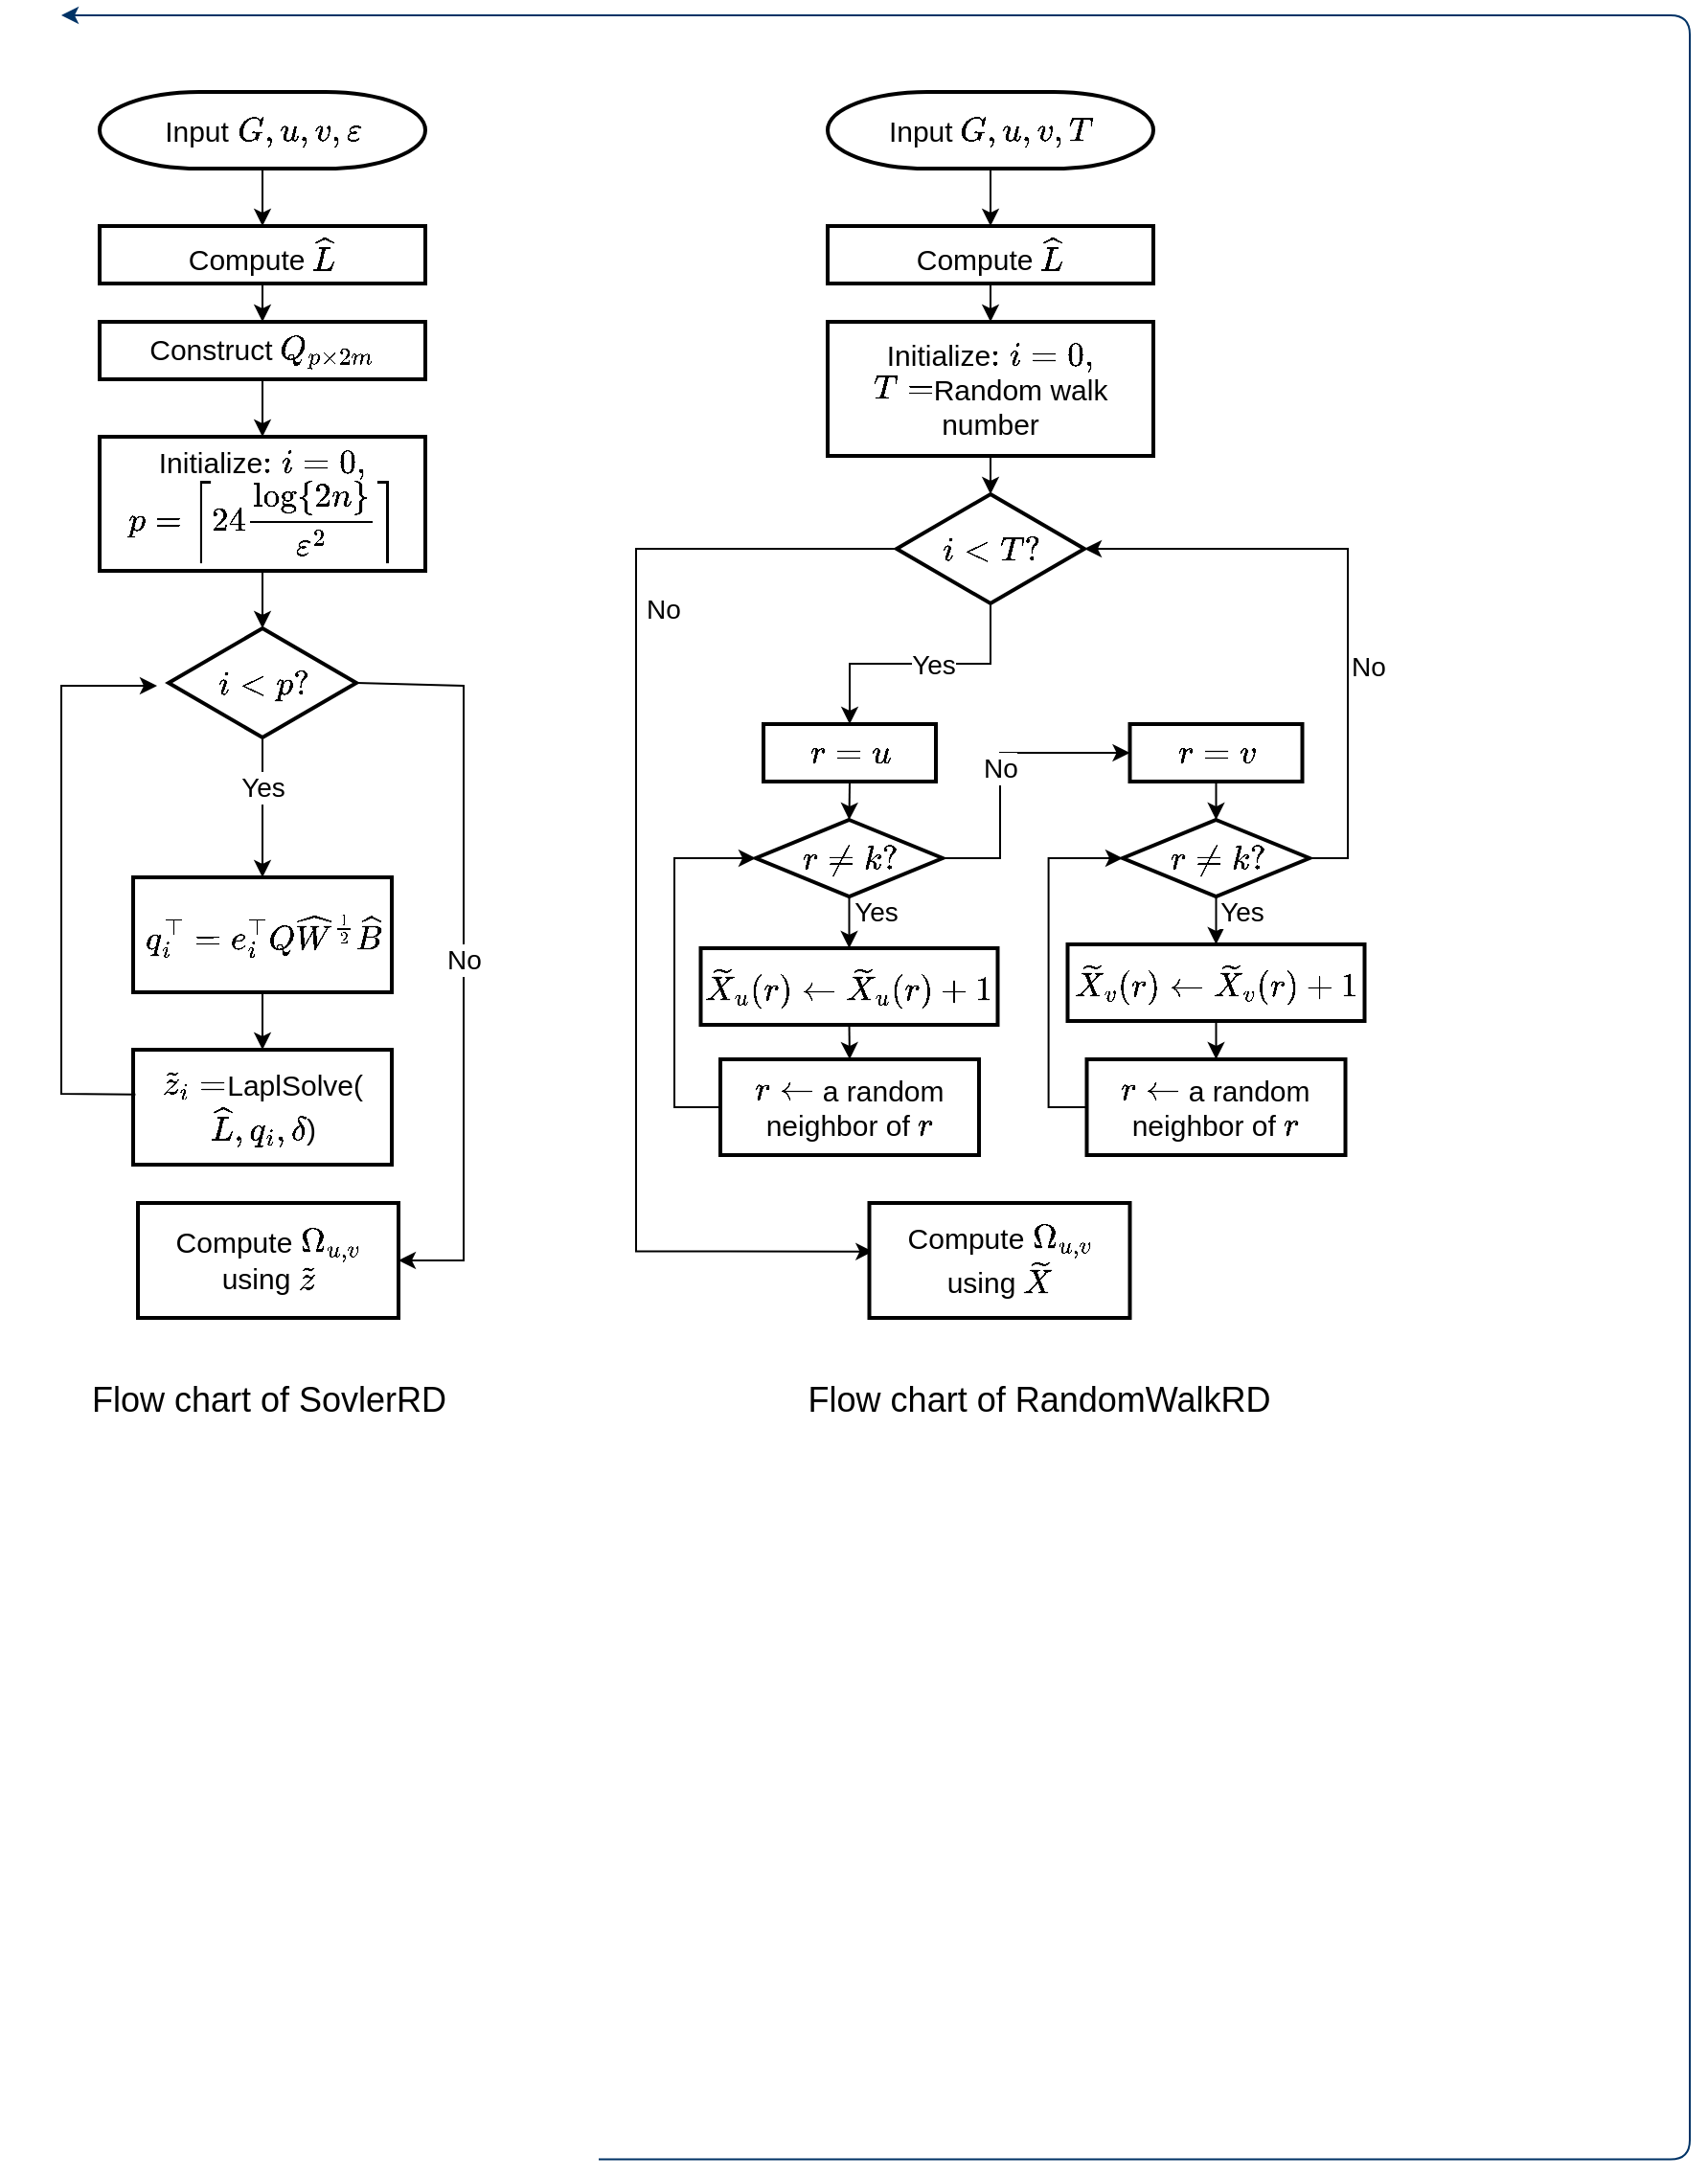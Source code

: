 <mxfile version="26.2.12">
  <diagram id="6a731a19-8d31-9384-78a2-239565b7b9f0" name="Page-1">
    <mxGraphModel dx="2876" dy="1591" grid="1" gridSize="10" guides="1" tooltips="1" connect="1" arrows="1" fold="1" page="1" pageScale="1" pageWidth="1169" pageHeight="827" background="none" math="1" shadow="0">
      <root>
        <mxCell id="0" />
        <mxCell id="1" parent="0" />
        <mxCell id="45" value="" style="edgeStyle=elbowEdgeStyle;elbow=horizontal;exitX=1;exitY=0.5;exitPerimeter=0;entryX=0.905;entryY=0.5;entryPerimeter=0;fontStyle=1;strokeColor=#003366;strokeWidth=1;html=1;" parent="1" target="34" edge="1">
          <mxGeometry width="100" height="100" as="geometry">
            <mxPoint x="380.5" y="1119.25" as="sourcePoint" />
            <mxPoint x="100" as="targetPoint" />
            <Array as="points">
              <mxPoint x="950" y="1320" />
            </Array>
          </mxGeometry>
        </mxCell>
        <mxCell id="6gbHNIe6kbGb1KUCdrM2-60" style="edgeStyle=orthogonalEdgeStyle;rounded=0;orthogonalLoop=1;jettySize=auto;html=1;exitX=0.5;exitY=1;exitDx=0;exitDy=0;exitPerimeter=0;entryX=0.5;entryY=0;entryDx=0;entryDy=0;" edge="1" parent="1" source="HDR-ENTHewPlgLy2R7sd-55" target="HDR-ENTHewPlgLy2R7sd-56">
          <mxGeometry relative="1" as="geometry" />
        </mxCell>
        <mxCell id="HDR-ENTHewPlgLy2R7sd-55" value="&lt;font style=&quot;font-size: 15px;&quot;&gt;Input `G,u,v,\epsilon`&lt;/font&gt;" style="shape=mxgraph.flowchart.terminator;strokeWidth=2;gradientColor=none;gradientDirection=north;fontStyle=0;html=1;" parent="1" vertex="1">
          <mxGeometry x="120" y="40" width="170" height="40" as="geometry" />
        </mxCell>
        <mxCell id="HDR-ENTHewPlgLy2R7sd-58" style="edgeStyle=orthogonalEdgeStyle;rounded=0;orthogonalLoop=1;jettySize=auto;html=1;exitX=0.5;exitY=1;exitDx=0;exitDy=0;entryX=0.5;entryY=0;entryDx=0;entryDy=0;" parent="1" source="HDR-ENTHewPlgLy2R7sd-56" target="HDR-ENTHewPlgLy2R7sd-57" edge="1">
          <mxGeometry relative="1" as="geometry" />
        </mxCell>
        <mxCell id="HDR-ENTHewPlgLy2R7sd-56" value="&lt;font style=&quot;font-size: 15px;&quot;&gt;Compute `\hat{L}`&lt;/font&gt;" style="rounded=0;whiteSpace=wrap;html=1;strokeWidth=2;" parent="1" vertex="1">
          <mxGeometry x="120" y="110" width="170" height="30" as="geometry" />
        </mxCell>
        <mxCell id="6gbHNIe6kbGb1KUCdrM2-79" value="" style="edgeStyle=orthogonalEdgeStyle;rounded=0;orthogonalLoop=1;jettySize=auto;html=1;endArrow=none;startFill=0;" edge="1" parent="1" source="HDR-ENTHewPlgLy2R7sd-57" target="HDR-ENTHewPlgLy2R7sd-56">
          <mxGeometry relative="1" as="geometry" />
        </mxCell>
        <mxCell id="HDR-ENTHewPlgLy2R7sd-57" value="&lt;font style=&quot;font-size: 15px;&quot;&gt;Construct `Q_{p \times 2m}`&lt;/font&gt;" style="rounded=0;whiteSpace=wrap;html=1;strokeWidth=2;" parent="1" vertex="1">
          <mxGeometry x="120" y="160" width="170" height="30" as="geometry" />
        </mxCell>
        <mxCell id="HDR-ENTHewPlgLy2R7sd-59" value="&lt;font style=&quot;font-size: 15px;&quot;&gt;`i&amp;lt;p?`&lt;/font&gt;" style="shape=mxgraph.flowchart.decision;strokeWidth=2;gradientColor=none;gradientDirection=north;fontStyle=0;html=1;" parent="1" vertex="1">
          <mxGeometry x="156" y="320" width="98" height="57" as="geometry" />
        </mxCell>
        <mxCell id="HDR-ENTHewPlgLy2R7sd-60" value="&lt;font style=&quot;font-size: 15px;&quot;&gt;`\tilde{z}_i=`LaplSolve(`\hat{L},q_i,\delta`)&lt;/font&gt;" style="rounded=0;whiteSpace=wrap;html=1;strokeWidth=2;" parent="1" vertex="1">
          <mxGeometry x="137.5" y="540" width="135" height="60" as="geometry" />
        </mxCell>
        <mxCell id="HDR-ENTHewPlgLy2R7sd-61" style="edgeStyle=orthogonalEdgeStyle;rounded=0;orthogonalLoop=1;jettySize=auto;html=1;exitX=0.5;exitY=1;exitDx=0;exitDy=0;exitPerimeter=0;entryX=0.5;entryY=0;entryDx=0;entryDy=0;" parent="1" source="HDR-ENTHewPlgLy2R7sd-59" target="6gbHNIe6kbGb1KUCdrM2-57" edge="1">
          <mxGeometry relative="1" as="geometry">
            <mxPoint x="205" y="450" as="targetPoint" />
          </mxGeometry>
        </mxCell>
        <mxCell id="HDR-ENTHewPlgLy2R7sd-62" value="&lt;font style=&quot;font-size: 14px;&quot;&gt;Yes&lt;/font&gt;" style="edgeLabel;html=1;align=center;verticalAlign=middle;resizable=0;points=[];" parent="HDR-ENTHewPlgLy2R7sd-61" vertex="1" connectable="0">
          <mxGeometry x="-0.292" relative="1" as="geometry">
            <mxPoint as="offset" />
          </mxGeometry>
        </mxCell>
        <mxCell id="HDR-ENTHewPlgLy2R7sd-63" value="" style="endArrow=classic;html=1;rounded=0;exitX=0.009;exitY=0.39;exitDx=0;exitDy=0;exitPerimeter=0;" parent="1" source="HDR-ENTHewPlgLy2R7sd-60" edge="1">
          <mxGeometry width="50" height="50" relative="1" as="geometry">
            <mxPoint x="90" y="420" as="sourcePoint" />
            <mxPoint x="150" y="350" as="targetPoint" />
            <Array as="points">
              <mxPoint x="100" y="563" />
              <mxPoint x="100" y="350" />
            </Array>
          </mxGeometry>
        </mxCell>
        <mxCell id="HDR-ENTHewPlgLy2R7sd-64" style="edgeStyle=orthogonalEdgeStyle;rounded=0;orthogonalLoop=1;jettySize=auto;html=1;exitX=0.5;exitY=1;exitDx=0;exitDy=0;entryX=0.5;entryY=0;entryDx=0;entryDy=0;" parent="1" source="HDR-ENTHewPlgLy2R7sd-57" target="6gbHNIe6kbGb1KUCdrM2-80" edge="1">
          <mxGeometry relative="1" as="geometry" />
        </mxCell>
        <mxCell id="HDR-ENTHewPlgLy2R7sd-65" value="" style="endArrow=classic;html=1;rounded=0;exitX=1;exitY=0.5;exitDx=0;exitDy=0;exitPerimeter=0;entryX=1;entryY=0.5;entryDx=0;entryDy=0;" parent="1" source="HDR-ENTHewPlgLy2R7sd-59" target="HDR-ENTHewPlgLy2R7sd-66" edge="1">
          <mxGeometry width="50" height="50" relative="1" as="geometry">
            <mxPoint x="340" y="330" as="sourcePoint" />
            <mxPoint x="210" y="520" as="targetPoint" />
            <Array as="points">
              <mxPoint x="310" y="350" />
              <mxPoint x="310" y="650" />
            </Array>
          </mxGeometry>
        </mxCell>
        <mxCell id="6gbHNIe6kbGb1KUCdrM2-56" value="&lt;font style=&quot;font-size: 14px;&quot;&gt;No&lt;/font&gt;" style="edgeLabel;html=1;align=center;verticalAlign=middle;resizable=0;points=[];" vertex="1" connectable="0" parent="HDR-ENTHewPlgLy2R7sd-65">
          <mxGeometry x="0.017" relative="1" as="geometry">
            <mxPoint as="offset" />
          </mxGeometry>
        </mxCell>
        <mxCell id="HDR-ENTHewPlgLy2R7sd-66" value="&lt;font style=&quot;font-size: 15px;&quot;&gt;Compute `\Omega_{u,v}`&lt;/font&gt;&lt;div&gt;&lt;font style=&quot;font-size: 15px;&quot;&gt;using `\tilde{z}`&lt;/font&gt;&lt;/div&gt;" style="rounded=0;whiteSpace=wrap;html=1;strokeWidth=2;" parent="1" vertex="1">
          <mxGeometry x="140" y="620" width="136" height="60" as="geometry" />
        </mxCell>
        <mxCell id="6gbHNIe6kbGb1KUCdrM2-58" style="edgeStyle=orthogonalEdgeStyle;rounded=0;orthogonalLoop=1;jettySize=auto;html=1;exitX=0.5;exitY=1;exitDx=0;exitDy=0;entryX=0.5;entryY=0;entryDx=0;entryDy=0;" edge="1" parent="1" source="6gbHNIe6kbGb1KUCdrM2-57" target="HDR-ENTHewPlgLy2R7sd-60">
          <mxGeometry relative="1" as="geometry" />
        </mxCell>
        <mxCell id="6gbHNIe6kbGb1KUCdrM2-57" value="&lt;span style=&quot;font-size: 15px;&quot;&gt;`q_i^\top=e_i^\topQ\hat{W}^{1/2}\hat{B}`&lt;/span&gt;" style="rounded=0;whiteSpace=wrap;html=1;strokeWidth=2;" vertex="1" parent="1">
          <mxGeometry x="137.5" y="450" width="135" height="60" as="geometry" />
        </mxCell>
        <mxCell id="6gbHNIe6kbGb1KUCdrM2-77" value="&lt;font style=&quot;font-size: 18px;&quot;&gt;Flow chart of SovlerRD&lt;/font&gt;" style="text;html=1;align=center;verticalAlign=middle;resizable=0;points=[];autosize=1;strokeColor=none;fillColor=none;" vertex="1" parent="1">
          <mxGeometry x="103" y="703" width="210" height="40" as="geometry" />
        </mxCell>
        <mxCell id="6gbHNIe6kbGb1KUCdrM2-78" value="&lt;font style=&quot;font-size: 18px;&quot;&gt;Flow chart of RandomWalkRD&lt;/font&gt;" style="text;html=1;align=center;verticalAlign=middle;resizable=0;points=[];autosize=1;strokeColor=none;fillColor=none;" vertex="1" parent="1">
          <mxGeometry x="480" y="703" width="260" height="40" as="geometry" />
        </mxCell>
        <mxCell id="6gbHNIe6kbGb1KUCdrM2-80" value="&lt;font style=&quot;font-size: 15px;&quot;&gt;Initialize`: i=0,`&lt;/font&gt;&lt;div&gt;&lt;font style=&quot;font-size: 15px;&quot;&gt;`p=\ceil {24\log {2n}/\epsilon^2} `&lt;/font&gt;&lt;/div&gt;" style="rounded=0;whiteSpace=wrap;html=1;strokeWidth=2;" vertex="1" parent="1">
          <mxGeometry x="120" y="220" width="170" height="70" as="geometry" />
        </mxCell>
        <mxCell id="6gbHNIe6kbGb1KUCdrM2-81" style="edgeStyle=orthogonalEdgeStyle;rounded=0;orthogonalLoop=1;jettySize=auto;html=1;exitX=0.5;exitY=1;exitDx=0;exitDy=0;entryX=0.5;entryY=0;entryDx=0;entryDy=0;entryPerimeter=0;" edge="1" parent="1" source="6gbHNIe6kbGb1KUCdrM2-80" target="HDR-ENTHewPlgLy2R7sd-59">
          <mxGeometry relative="1" as="geometry" />
        </mxCell>
        <mxCell id="6gbHNIe6kbGb1KUCdrM2-82" style="edgeStyle=orthogonalEdgeStyle;rounded=0;orthogonalLoop=1;jettySize=auto;html=1;exitX=0.5;exitY=1;exitDx=0;exitDy=0;exitPerimeter=0;entryX=0.5;entryY=0;entryDx=0;entryDy=0;" edge="1" parent="1" source="6gbHNIe6kbGb1KUCdrM2-122" target="6gbHNIe6kbGb1KUCdrM2-85">
          <mxGeometry relative="1" as="geometry">
            <mxPoint x="585" y="70" as="sourcePoint" />
          </mxGeometry>
        </mxCell>
        <mxCell id="6gbHNIe6kbGb1KUCdrM2-85" value="&lt;font style=&quot;font-size: 15px;&quot;&gt;Compute `\hat{L}`&lt;/font&gt;" style="rounded=0;whiteSpace=wrap;html=1;strokeWidth=2;" vertex="1" parent="1">
          <mxGeometry x="500" y="110" width="170" height="30" as="geometry" />
        </mxCell>
        <mxCell id="6gbHNIe6kbGb1KUCdrM2-118" style="edgeStyle=orthogonalEdgeStyle;rounded=0;orthogonalLoop=1;jettySize=auto;html=1;exitX=0;exitY=0.5;exitDx=0;exitDy=0;exitPerimeter=0;entryX=0.014;entryY=0.422;entryDx=0;entryDy=0;entryPerimeter=0;" edge="1" parent="1" source="6gbHNIe6kbGb1KUCdrM2-88" target="6gbHNIe6kbGb1KUCdrM2-96">
          <mxGeometry relative="1" as="geometry">
            <mxPoint x="480" y="630" as="targetPoint" />
            <Array as="points">
              <mxPoint x="400" y="279" />
              <mxPoint x="400" y="645" />
            </Array>
          </mxGeometry>
        </mxCell>
        <mxCell id="6gbHNIe6kbGb1KUCdrM2-119" value="&lt;font style=&quot;font-size: 14px;&quot;&gt;No&lt;/font&gt;" style="edgeLabel;html=1;align=center;verticalAlign=middle;resizable=0;points=[];" vertex="1" connectable="0" parent="6gbHNIe6kbGb1KUCdrM2-118">
          <mxGeometry x="0.108" y="1" relative="1" as="geometry">
            <mxPoint x="13" y="-180" as="offset" />
          </mxGeometry>
        </mxCell>
        <mxCell id="6gbHNIe6kbGb1KUCdrM2-88" value="&lt;font style=&quot;font-size: 15px;&quot;&gt;`i&amp;lt;T?`&lt;/font&gt;" style="shape=mxgraph.flowchart.decision;strokeWidth=2;gradientColor=none;gradientDirection=north;fontStyle=0;html=1;" vertex="1" parent="1">
          <mxGeometry x="536" y="250" width="98" height="57" as="geometry" />
        </mxCell>
        <mxCell id="6gbHNIe6kbGb1KUCdrM2-89" value="&lt;font style=&quot;font-size: 15px;&quot;&gt;`r\leftarrow` a random neighbor of `r`&lt;/font&gt;" style="rounded=0;whiteSpace=wrap;html=1;strokeWidth=2;" vertex="1" parent="1">
          <mxGeometry x="444" y="545" width="135" height="50" as="geometry" />
        </mxCell>
        <mxCell id="6gbHNIe6kbGb1KUCdrM2-90" style="edgeStyle=orthogonalEdgeStyle;rounded=0;orthogonalLoop=1;jettySize=auto;html=1;exitX=0.5;exitY=1;exitDx=0;exitDy=0;exitPerimeter=0;entryX=0.5;entryY=0;entryDx=0;entryDy=0;" edge="1" parent="1" source="6gbHNIe6kbGb1KUCdrM2-88" target="6gbHNIe6kbGb1KUCdrM2-98">
          <mxGeometry relative="1" as="geometry">
            <mxPoint x="585" y="340" as="targetPoint" />
          </mxGeometry>
        </mxCell>
        <mxCell id="6gbHNIe6kbGb1KUCdrM2-91" value="&lt;font style=&quot;font-size: 14px;&quot;&gt;Yes&lt;/font&gt;" style="edgeLabel;html=1;align=center;verticalAlign=middle;resizable=0;points=[];" vertex="1" connectable="0" parent="6gbHNIe6kbGb1KUCdrM2-90">
          <mxGeometry x="-0.292" relative="1" as="geometry">
            <mxPoint x="-13" as="offset" />
          </mxGeometry>
        </mxCell>
        <mxCell id="6gbHNIe6kbGb1KUCdrM2-92" value="" style="endArrow=classic;html=1;rounded=0;exitX=0;exitY=0.5;exitDx=0;exitDy=0;entryX=0;entryY=0.5;entryDx=0;entryDy=0;entryPerimeter=0;" edge="1" parent="1" source="6gbHNIe6kbGb1KUCdrM2-89" target="6gbHNIe6kbGb1KUCdrM2-101">
          <mxGeometry width="50" height="50" relative="1" as="geometry">
            <mxPoint x="418.715" y="823.4" as="sourcePoint" />
            <mxPoint x="430" y="660" as="targetPoint" />
            <Array as="points">
              <mxPoint x="420" y="570" />
              <mxPoint x="420" y="440" />
            </Array>
          </mxGeometry>
        </mxCell>
        <mxCell id="6gbHNIe6kbGb1KUCdrM2-93" style="edgeStyle=orthogonalEdgeStyle;rounded=0;orthogonalLoop=1;jettySize=auto;html=1;exitX=0.5;exitY=1;exitDx=0;exitDy=0;entryX=0.5;entryY=0;entryDx=0;entryDy=0;" edge="1" parent="1" source="6gbHNIe6kbGb1KUCdrM2-85" target="6gbHNIe6kbGb1KUCdrM2-99">
          <mxGeometry relative="1" as="geometry">
            <mxPoint x="585" y="180" as="sourcePoint" />
          </mxGeometry>
        </mxCell>
        <mxCell id="6gbHNIe6kbGb1KUCdrM2-94" value="" style="endArrow=classic;html=1;rounded=0;exitX=1;exitY=0.5;exitDx=0;exitDy=0;exitPerimeter=0;entryX=0;entryY=0.5;entryDx=0;entryDy=0;" edge="1" parent="1" source="6gbHNIe6kbGb1KUCdrM2-101" target="6gbHNIe6kbGb1KUCdrM2-107">
          <mxGeometry width="50" height="50" relative="1" as="geometry">
            <mxPoint x="820.0" y="580" as="sourcePoint" />
            <mxPoint x="920" y="690" as="targetPoint" />
            <Array as="points">
              <mxPoint x="590" y="440" />
              <mxPoint x="590" y="385" />
            </Array>
          </mxGeometry>
        </mxCell>
        <mxCell id="6gbHNIe6kbGb1KUCdrM2-95" value="&lt;font style=&quot;font-size: 14px;&quot;&gt;No&lt;/font&gt;" style="edgeLabel;html=1;align=center;verticalAlign=middle;resizable=0;points=[];" vertex="1" connectable="0" parent="6gbHNIe6kbGb1KUCdrM2-94">
          <mxGeometry x="0.017" relative="1" as="geometry">
            <mxPoint as="offset" />
          </mxGeometry>
        </mxCell>
        <mxCell id="6gbHNIe6kbGb1KUCdrM2-96" value="&lt;font style=&quot;font-size: 15px;&quot;&gt;Compute `\Omega_{u,v}`&lt;/font&gt;&lt;div&gt;&lt;font style=&quot;font-size: 15px;&quot;&gt;using `\tilde{X}`&lt;/font&gt;&lt;/div&gt;" style="rounded=0;whiteSpace=wrap;html=1;strokeWidth=2;" vertex="1" parent="1">
          <mxGeometry x="521.75" y="620" width="136" height="60" as="geometry" />
        </mxCell>
        <mxCell id="6gbHNIe6kbGb1KUCdrM2-97" style="edgeStyle=orthogonalEdgeStyle;rounded=0;orthogonalLoop=1;jettySize=auto;html=1;exitX=0.5;exitY=1;exitDx=0;exitDy=0;entryX=0.5;entryY=0;entryDx=0;entryDy=0;entryPerimeter=0;" edge="1" parent="1" source="6gbHNIe6kbGb1KUCdrM2-98" target="6gbHNIe6kbGb1KUCdrM2-101">
          <mxGeometry relative="1" as="geometry" />
        </mxCell>
        <mxCell id="6gbHNIe6kbGb1KUCdrM2-98" value="&lt;span style=&quot;font-size: 15px;&quot;&gt;`r=u`&lt;/span&gt;" style="rounded=0;whiteSpace=wrap;html=1;strokeWidth=2;" vertex="1" parent="1">
          <mxGeometry x="466.5" y="370" width="90" height="30" as="geometry" />
        </mxCell>
        <mxCell id="6gbHNIe6kbGb1KUCdrM2-99" value="&lt;font style=&quot;font-size: 15px;&quot;&gt;Initialize`: i=0,`&lt;/font&gt;&lt;div&gt;&lt;font style=&quot;font-size: 15px;&quot;&gt;`T=`Random walk number&lt;/font&gt;&lt;/div&gt;" style="rounded=0;whiteSpace=wrap;html=1;strokeWidth=2;" vertex="1" parent="1">
          <mxGeometry x="500" y="160" width="170" height="70" as="geometry" />
        </mxCell>
        <mxCell id="6gbHNIe6kbGb1KUCdrM2-100" style="edgeStyle=orthogonalEdgeStyle;rounded=0;orthogonalLoop=1;jettySize=auto;html=1;exitX=0.5;exitY=1;exitDx=0;exitDy=0;entryX=0.5;entryY=0;entryDx=0;entryDy=0;entryPerimeter=0;" edge="1" parent="1" source="6gbHNIe6kbGb1KUCdrM2-99" target="6gbHNIe6kbGb1KUCdrM2-88">
          <mxGeometry relative="1" as="geometry" />
        </mxCell>
        <mxCell id="6gbHNIe6kbGb1KUCdrM2-103" style="edgeStyle=orthogonalEdgeStyle;rounded=0;orthogonalLoop=1;jettySize=auto;html=1;exitX=0.5;exitY=1;exitDx=0;exitDy=0;exitPerimeter=0;entryX=0.5;entryY=0;entryDx=0;entryDy=0;" edge="1" parent="1" source="6gbHNIe6kbGb1KUCdrM2-101" target="6gbHNIe6kbGb1KUCdrM2-102">
          <mxGeometry relative="1" as="geometry" />
        </mxCell>
        <mxCell id="6gbHNIe6kbGb1KUCdrM2-104" value="&lt;font style=&quot;font-size: 14px;&quot;&gt;Yes&lt;/font&gt;" style="edgeLabel;html=1;align=center;verticalAlign=middle;resizable=0;points=[];" vertex="1" connectable="0" parent="6gbHNIe6kbGb1KUCdrM2-103">
          <mxGeometry x="-0.463" relative="1" as="geometry">
            <mxPoint x="13" y="1" as="offset" />
          </mxGeometry>
        </mxCell>
        <mxCell id="6gbHNIe6kbGb1KUCdrM2-101" value="&lt;font style=&quot;font-size: 15px;&quot;&gt;`r\nek?`&lt;/font&gt;" style="shape=mxgraph.flowchart.decision;strokeWidth=2;gradientColor=none;gradientDirection=north;fontStyle=0;html=1;" vertex="1" parent="1">
          <mxGeometry x="462.5" y="420" width="97.5" height="40" as="geometry" />
        </mxCell>
        <mxCell id="6gbHNIe6kbGb1KUCdrM2-105" style="edgeStyle=orthogonalEdgeStyle;rounded=0;orthogonalLoop=1;jettySize=auto;html=1;exitX=0.5;exitY=1;exitDx=0;exitDy=0;entryX=0.5;entryY=0;entryDx=0;entryDy=0;" edge="1" parent="1" source="6gbHNIe6kbGb1KUCdrM2-102" target="6gbHNIe6kbGb1KUCdrM2-89">
          <mxGeometry relative="1" as="geometry" />
        </mxCell>
        <mxCell id="6gbHNIe6kbGb1KUCdrM2-102" value="&lt;span style=&quot;font-size: 15px;&quot;&gt;`\tilde{X}_{u}(r)\leftarrow\tilde{X}_{u}(r)+1`&lt;/span&gt;" style="rounded=0;whiteSpace=wrap;html=1;strokeWidth=2;" vertex="1" parent="1">
          <mxGeometry x="433.75" y="487" width="155" height="40" as="geometry" />
        </mxCell>
        <mxCell id="6gbHNIe6kbGb1KUCdrM2-107" value="&lt;span style=&quot;font-size: 15px;&quot;&gt;`r=v`&lt;/span&gt;" style="rounded=0;whiteSpace=wrap;html=1;strokeWidth=2;" vertex="1" parent="1">
          <mxGeometry x="657.75" y="370" width="90" height="30" as="geometry" />
        </mxCell>
        <mxCell id="6gbHNIe6kbGb1KUCdrM2-108" value="&lt;font style=&quot;font-size: 15px;&quot;&gt;`r\leftarrow` a random neighbor of `r`&lt;/font&gt;" style="rounded=0;whiteSpace=wrap;html=1;strokeWidth=2;" vertex="1" parent="1">
          <mxGeometry x="635.25" y="545" width="135" height="50" as="geometry" />
        </mxCell>
        <mxCell id="6gbHNIe6kbGb1KUCdrM2-109" style="edgeStyle=orthogonalEdgeStyle;rounded=0;orthogonalLoop=1;jettySize=auto;html=1;exitX=0.5;exitY=1;exitDx=0;exitDy=0;exitPerimeter=0;entryX=0.5;entryY=0;entryDx=0;entryDy=0;" edge="1" parent="1" source="6gbHNIe6kbGb1KUCdrM2-111" target="6gbHNIe6kbGb1KUCdrM2-113">
          <mxGeometry relative="1" as="geometry" />
        </mxCell>
        <mxCell id="6gbHNIe6kbGb1KUCdrM2-110" value="&lt;font style=&quot;font-size: 14px;&quot;&gt;Yes&lt;/font&gt;" style="edgeLabel;html=1;align=center;verticalAlign=middle;resizable=0;points=[];" vertex="1" connectable="0" parent="6gbHNIe6kbGb1KUCdrM2-109">
          <mxGeometry x="-0.463" relative="1" as="geometry">
            <mxPoint x="13" y="1" as="offset" />
          </mxGeometry>
        </mxCell>
        <mxCell id="6gbHNIe6kbGb1KUCdrM2-115" style="edgeStyle=orthogonalEdgeStyle;rounded=0;orthogonalLoop=1;jettySize=auto;html=1;exitX=1;exitY=0.5;exitDx=0;exitDy=0;exitPerimeter=0;entryX=1;entryY=0.5;entryDx=0;entryDy=0;entryPerimeter=0;" edge="1" parent="1" source="6gbHNIe6kbGb1KUCdrM2-111" target="6gbHNIe6kbGb1KUCdrM2-88">
          <mxGeometry relative="1" as="geometry">
            <mxPoint x="830" y="410" as="targetPoint" />
          </mxGeometry>
        </mxCell>
        <mxCell id="6gbHNIe6kbGb1KUCdrM2-116" value="&lt;font style=&quot;font-size: 14px;&quot;&gt;No&lt;/font&gt;" style="edgeLabel;html=1;align=center;verticalAlign=middle;resizable=0;points=[];" vertex="1" connectable="0" parent="6gbHNIe6kbGb1KUCdrM2-115">
          <mxGeometry x="-0.247" y="2" relative="1" as="geometry">
            <mxPoint x="12" as="offset" />
          </mxGeometry>
        </mxCell>
        <mxCell id="6gbHNIe6kbGb1KUCdrM2-111" value="&lt;font style=&quot;font-size: 15px;&quot;&gt;`r\nek?`&lt;/font&gt;" style="shape=mxgraph.flowchart.decision;strokeWidth=2;gradientColor=none;gradientDirection=north;fontStyle=0;html=1;" vertex="1" parent="1">
          <mxGeometry x="654" y="420" width="97.5" height="40" as="geometry" />
        </mxCell>
        <mxCell id="6gbHNIe6kbGb1KUCdrM2-112" style="edgeStyle=orthogonalEdgeStyle;rounded=0;orthogonalLoop=1;jettySize=auto;html=1;exitX=0.5;exitY=1;exitDx=0;exitDy=0;entryX=0.5;entryY=0;entryDx=0;entryDy=0;" edge="1" parent="1" source="6gbHNIe6kbGb1KUCdrM2-113" target="6gbHNIe6kbGb1KUCdrM2-108">
          <mxGeometry relative="1" as="geometry" />
        </mxCell>
        <mxCell id="6gbHNIe6kbGb1KUCdrM2-113" value="&lt;span style=&quot;font-size: 15px;&quot;&gt;`\tilde{X}_{v}(r)\leftarrow\tilde{X}_{v}(r)+1`&lt;/span&gt;" style="rounded=0;whiteSpace=wrap;html=1;strokeWidth=2;" vertex="1" parent="1">
          <mxGeometry x="625.25" y="485" width="155" height="40" as="geometry" />
        </mxCell>
        <mxCell id="6gbHNIe6kbGb1KUCdrM2-114" style="edgeStyle=orthogonalEdgeStyle;rounded=0;orthogonalLoop=1;jettySize=auto;html=1;exitX=0.5;exitY=1;exitDx=0;exitDy=0;entryX=0.5;entryY=0;entryDx=0;entryDy=0;entryPerimeter=0;" edge="1" parent="1" source="6gbHNIe6kbGb1KUCdrM2-107" target="6gbHNIe6kbGb1KUCdrM2-111">
          <mxGeometry relative="1" as="geometry" />
        </mxCell>
        <mxCell id="6gbHNIe6kbGb1KUCdrM2-117" style="edgeStyle=orthogonalEdgeStyle;rounded=0;orthogonalLoop=1;jettySize=auto;html=1;exitX=0;exitY=0.5;exitDx=0;exitDy=0;entryX=0;entryY=0.5;entryDx=0;entryDy=0;entryPerimeter=0;" edge="1" parent="1" source="6gbHNIe6kbGb1KUCdrM2-108" target="6gbHNIe6kbGb1KUCdrM2-111">
          <mxGeometry relative="1" as="geometry" />
        </mxCell>
        <mxCell id="6gbHNIe6kbGb1KUCdrM2-122" value="&lt;font style=&quot;font-size: 15px;&quot;&gt;Input `G,u,v,T`&lt;/font&gt;" style="shape=mxgraph.flowchart.terminator;strokeWidth=2;gradientColor=none;gradientDirection=north;fontStyle=0;html=1;" vertex="1" parent="1">
          <mxGeometry x="500" y="40" width="170" height="40" as="geometry" />
        </mxCell>
      </root>
    </mxGraphModel>
  </diagram>
</mxfile>
